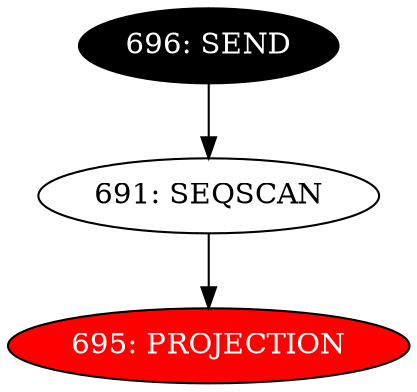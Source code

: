 digraph name {
691 [label="691: SEQSCAN" ];
691 -> 695;
695 [label="695: PROJECTION" fontcolor="white" style="filled" fillcolor="red"];
696 [label="696: SEND" fontcolor="white" style="filled" fillcolor="black"];
696 -> 691;

}

